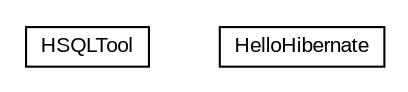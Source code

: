 #!/usr/local/bin/dot
#
# Class diagram 
# Generated by UMLGraph version R5_6 (http://www.umlgraph.org/)
#

digraph G {
	edge [fontname="arial",fontsize=10,labelfontname="arial",labelfontsize=10];
	node [fontname="arial",fontsize=10,shape=plaintext];
	nodesep=0.25;
	ranksep=0.5;
	// hibernate.HSQLTool
	c578 [label=<<table title="hibernate.HSQLTool" border="0" cellborder="1" cellspacing="0" cellpadding="2" port="p" href="./HSQLTool.html">
		<tr><td><table border="0" cellspacing="0" cellpadding="1">
<tr><td align="center" balign="center"> HSQLTool </td></tr>
		</table></td></tr>
		</table>>, URL="./HSQLTool.html", fontname="arial", fontcolor="black", fontsize=10.0];
	// hibernate.HelloHibernate
	c579 [label=<<table title="hibernate.HelloHibernate" border="0" cellborder="1" cellspacing="0" cellpadding="2" port="p" href="./HelloHibernate.html">
		<tr><td><table border="0" cellspacing="0" cellpadding="1">
<tr><td align="center" balign="center"> HelloHibernate </td></tr>
		</table></td></tr>
		</table>>, URL="./HelloHibernate.html", fontname="arial", fontcolor="black", fontsize=10.0];
}

